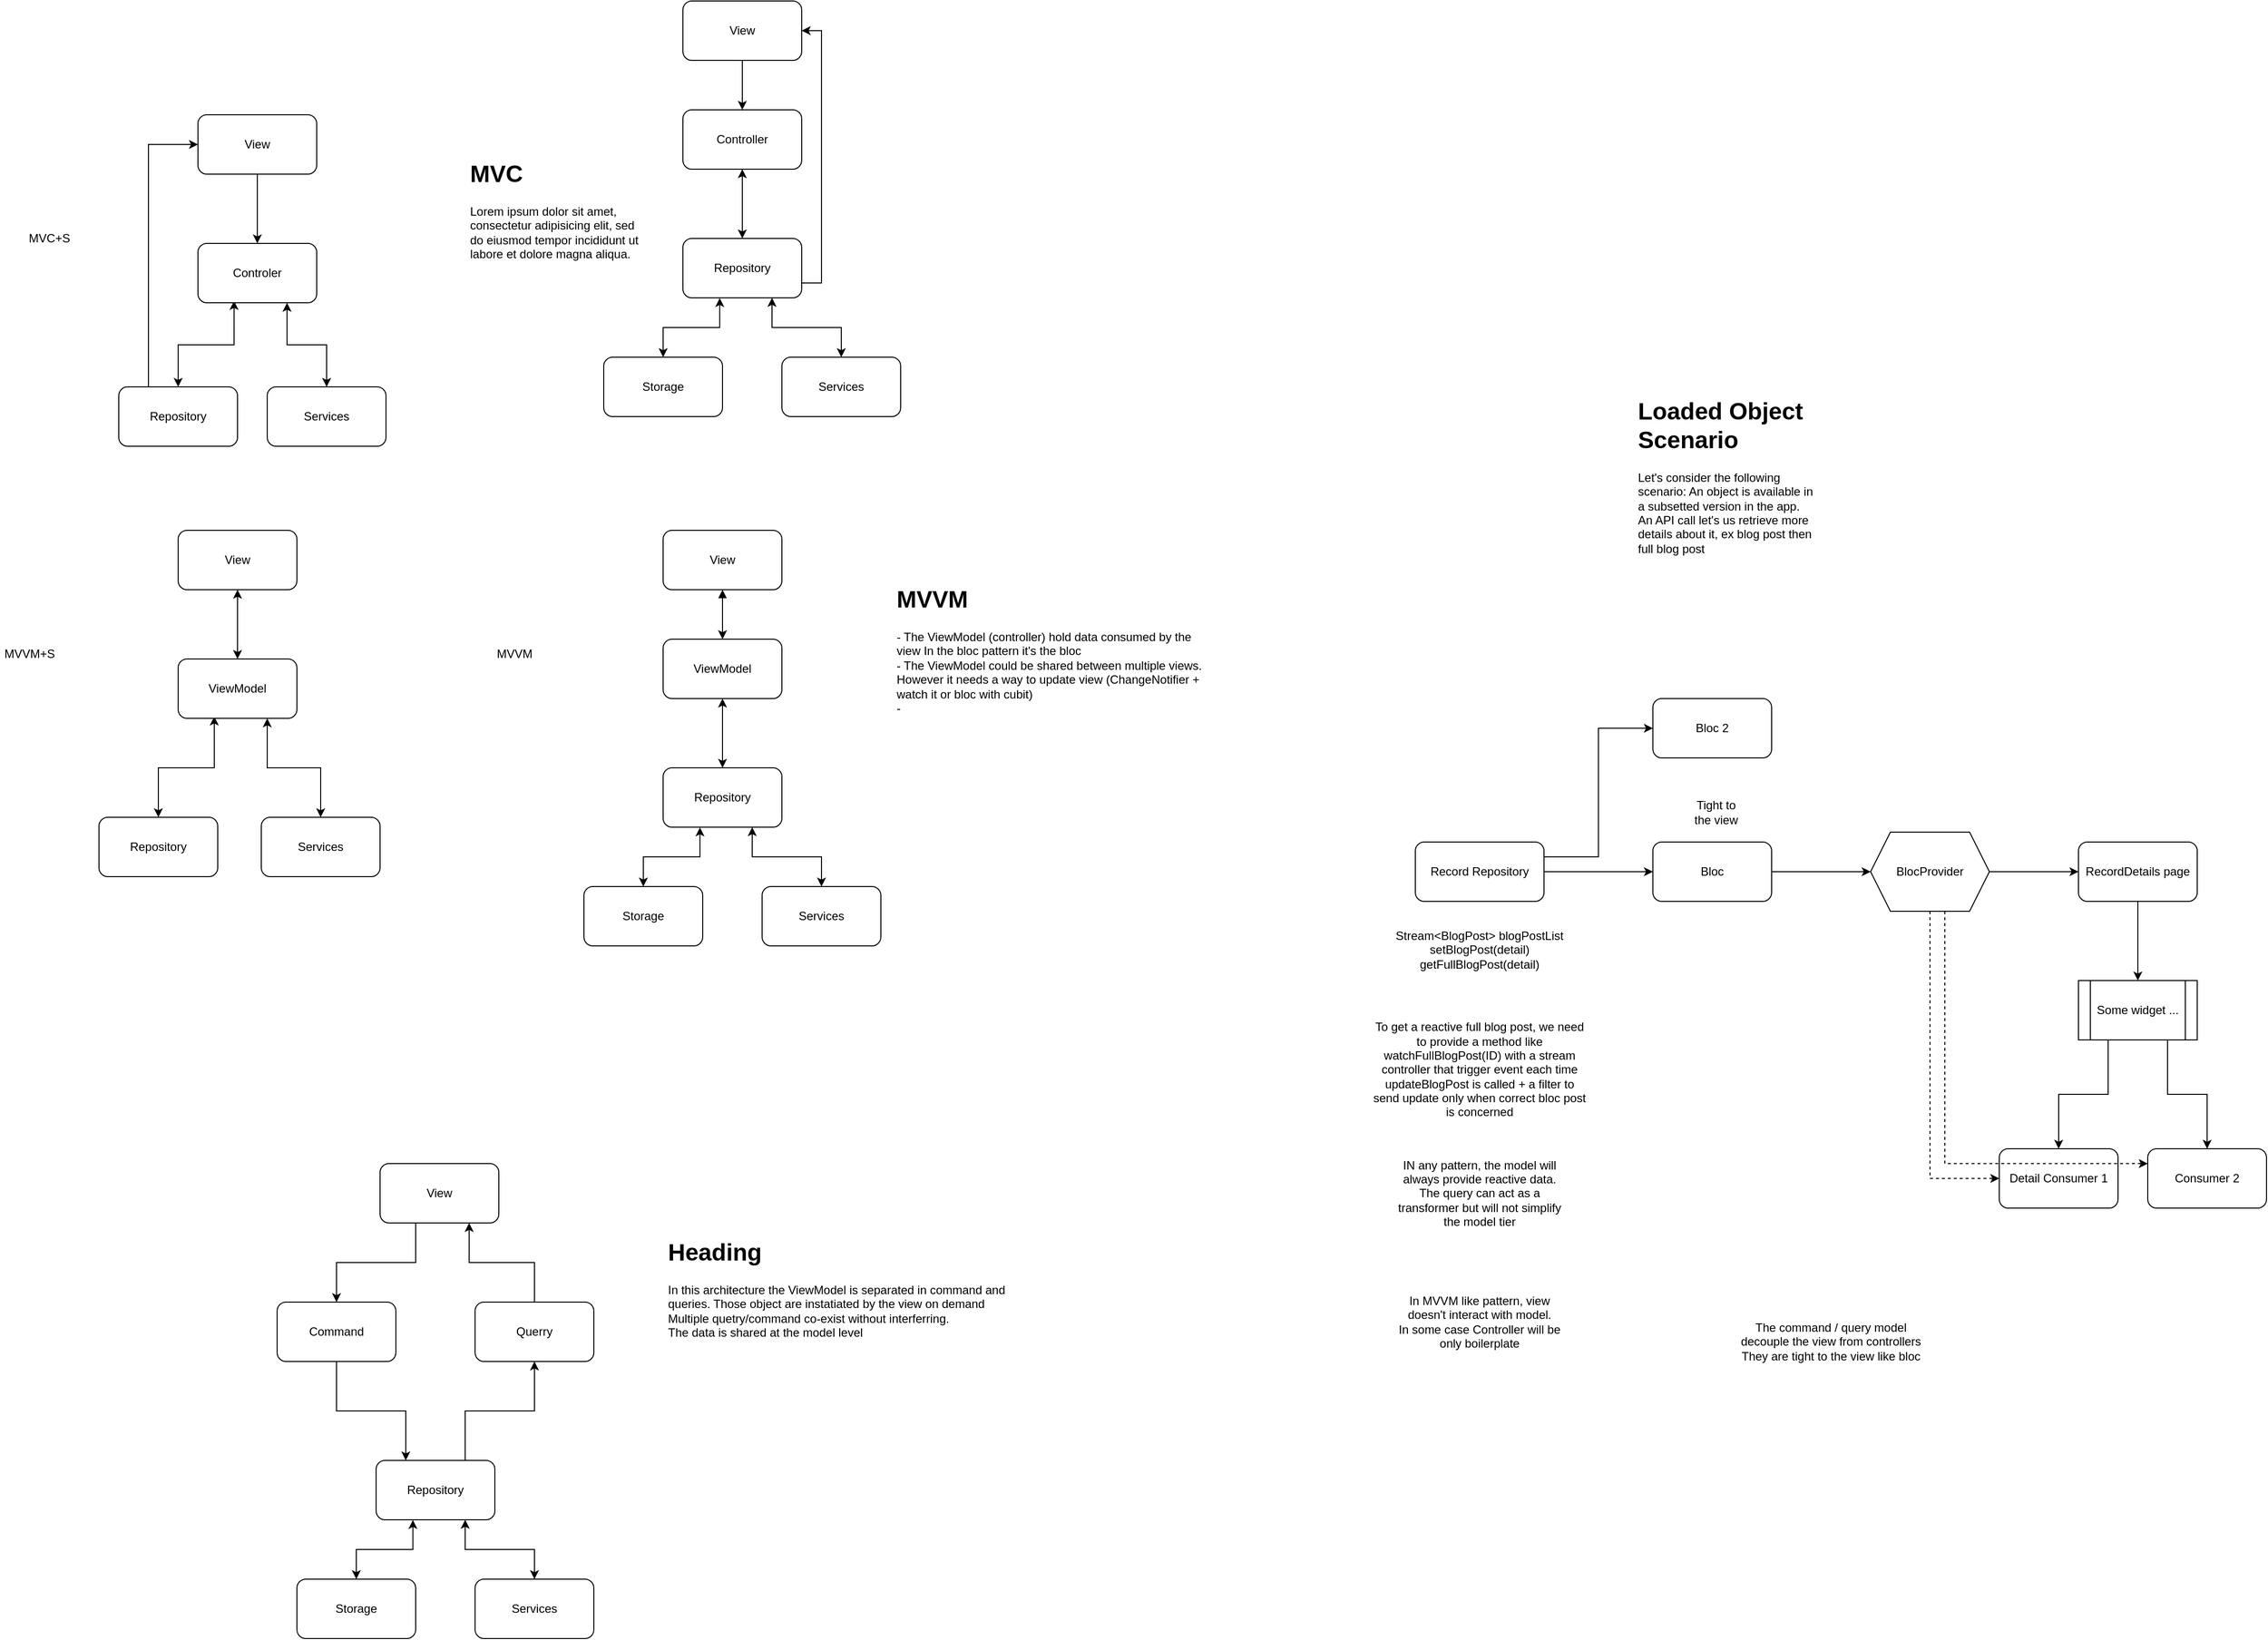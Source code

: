 <mxfile version="21.6.5" type="device">
  <diagram name="Page-1" id="PcYXPt7MTayXTYR5ND74">
    <mxGraphModel dx="1004" dy="765" grid="1" gridSize="10" guides="1" tooltips="1" connect="1" arrows="1" fold="1" page="1" pageScale="1" pageWidth="827" pageHeight="1169" math="0" shadow="0">
      <root>
        <mxCell id="0" />
        <mxCell id="1" parent="0" />
        <mxCell id="WaAChLCho1Wd7BCtM6X5-3" style="edgeStyle=orthogonalEdgeStyle;rounded=0;orthogonalLoop=1;jettySize=auto;html=1;" edge="1" parent="1" source="WaAChLCho1Wd7BCtM6X5-1" target="WaAChLCho1Wd7BCtM6X5-2">
          <mxGeometry relative="1" as="geometry" />
        </mxCell>
        <mxCell id="WaAChLCho1Wd7BCtM6X5-1" value="View" style="rounded=1;whiteSpace=wrap;html=1;" vertex="1" parent="1">
          <mxGeometry x="350" y="280" width="120" height="60" as="geometry" />
        </mxCell>
        <mxCell id="WaAChLCho1Wd7BCtM6X5-5" value="" style="edgeStyle=orthogonalEdgeStyle;rounded=0;orthogonalLoop=1;jettySize=auto;html=1;exitX=0.304;exitY=0.969;exitDx=0;exitDy=0;exitPerimeter=0;startArrow=classic;startFill=1;" edge="1" parent="1" source="WaAChLCho1Wd7BCtM6X5-2" target="WaAChLCho1Wd7BCtM6X5-4">
          <mxGeometry relative="1" as="geometry" />
        </mxCell>
        <mxCell id="WaAChLCho1Wd7BCtM6X5-9" style="edgeStyle=orthogonalEdgeStyle;rounded=0;orthogonalLoop=1;jettySize=auto;html=1;exitX=0.75;exitY=1;exitDx=0;exitDy=0;startArrow=classic;startFill=1;" edge="1" parent="1" source="WaAChLCho1Wd7BCtM6X5-2" target="WaAChLCho1Wd7BCtM6X5-8">
          <mxGeometry relative="1" as="geometry" />
        </mxCell>
        <mxCell id="WaAChLCho1Wd7BCtM6X5-2" value="Controler" style="rounded=1;whiteSpace=wrap;html=1;" vertex="1" parent="1">
          <mxGeometry x="350" y="410" width="120" height="60" as="geometry" />
        </mxCell>
        <mxCell id="WaAChLCho1Wd7BCtM6X5-11" style="edgeStyle=orthogonalEdgeStyle;rounded=0;orthogonalLoop=1;jettySize=auto;html=1;exitX=0.25;exitY=0;exitDx=0;exitDy=0;entryX=0;entryY=0.5;entryDx=0;entryDy=0;" edge="1" parent="1" source="WaAChLCho1Wd7BCtM6X5-4" target="WaAChLCho1Wd7BCtM6X5-1">
          <mxGeometry relative="1" as="geometry" />
        </mxCell>
        <mxCell id="WaAChLCho1Wd7BCtM6X5-4" value="Repository" style="whiteSpace=wrap;html=1;rounded=1;" vertex="1" parent="1">
          <mxGeometry x="270" y="555" width="120" height="60" as="geometry" />
        </mxCell>
        <mxCell id="WaAChLCho1Wd7BCtM6X5-8" value="Services" style="whiteSpace=wrap;html=1;rounded=1;" vertex="1" parent="1">
          <mxGeometry x="420" y="555" width="120" height="60" as="geometry" />
        </mxCell>
        <mxCell id="WaAChLCho1Wd7BCtM6X5-12" value="MVC+S" style="text;html=1;strokeColor=none;fillColor=none;align=center;verticalAlign=middle;whiteSpace=wrap;rounded=0;" vertex="1" parent="1">
          <mxGeometry x="170" y="390" width="60" height="30" as="geometry" />
        </mxCell>
        <mxCell id="WaAChLCho1Wd7BCtM6X5-13" style="edgeStyle=orthogonalEdgeStyle;rounded=0;orthogonalLoop=1;jettySize=auto;html=1;startArrow=classic;startFill=1;" edge="1" parent="1" source="WaAChLCho1Wd7BCtM6X5-14" target="WaAChLCho1Wd7BCtM6X5-17">
          <mxGeometry relative="1" as="geometry" />
        </mxCell>
        <mxCell id="WaAChLCho1Wd7BCtM6X5-14" value="View" style="rounded=1;whiteSpace=wrap;html=1;" vertex="1" parent="1">
          <mxGeometry x="330" y="700" width="120" height="60" as="geometry" />
        </mxCell>
        <mxCell id="WaAChLCho1Wd7BCtM6X5-15" value="" style="edgeStyle=orthogonalEdgeStyle;rounded=0;orthogonalLoop=1;jettySize=auto;html=1;exitX=0.304;exitY=0.969;exitDx=0;exitDy=0;exitPerimeter=0;startArrow=classic;startFill=1;" edge="1" parent="1" source="WaAChLCho1Wd7BCtM6X5-17" target="WaAChLCho1Wd7BCtM6X5-19">
          <mxGeometry relative="1" as="geometry" />
        </mxCell>
        <mxCell id="WaAChLCho1Wd7BCtM6X5-16" style="edgeStyle=orthogonalEdgeStyle;rounded=0;orthogonalLoop=1;jettySize=auto;html=1;exitX=0.75;exitY=1;exitDx=0;exitDy=0;startArrow=classic;startFill=1;" edge="1" parent="1" source="WaAChLCho1Wd7BCtM6X5-17" target="WaAChLCho1Wd7BCtM6X5-20">
          <mxGeometry relative="1" as="geometry" />
        </mxCell>
        <mxCell id="WaAChLCho1Wd7BCtM6X5-17" value="ViewModel" style="rounded=1;whiteSpace=wrap;html=1;" vertex="1" parent="1">
          <mxGeometry x="330" y="830" width="120" height="60" as="geometry" />
        </mxCell>
        <mxCell id="WaAChLCho1Wd7BCtM6X5-19" value="Repository" style="whiteSpace=wrap;html=1;rounded=1;" vertex="1" parent="1">
          <mxGeometry x="250" y="990" width="120" height="60" as="geometry" />
        </mxCell>
        <mxCell id="WaAChLCho1Wd7BCtM6X5-20" value="Services" style="whiteSpace=wrap;html=1;rounded=1;" vertex="1" parent="1">
          <mxGeometry x="414" y="990" width="120" height="60" as="geometry" />
        </mxCell>
        <mxCell id="WaAChLCho1Wd7BCtM6X5-21" value="MVVM+S" style="text;html=1;strokeColor=none;fillColor=none;align=center;verticalAlign=middle;whiteSpace=wrap;rounded=0;" vertex="1" parent="1">
          <mxGeometry x="150" y="810" width="60" height="30" as="geometry" />
        </mxCell>
        <mxCell id="WaAChLCho1Wd7BCtM6X5-22" style="edgeStyle=orthogonalEdgeStyle;rounded=0;orthogonalLoop=1;jettySize=auto;html=1;startArrow=block;startFill=1;" edge="1" source="WaAChLCho1Wd7BCtM6X5-23" target="WaAChLCho1Wd7BCtM6X5-26" parent="1">
          <mxGeometry relative="1" as="geometry" />
        </mxCell>
        <mxCell id="WaAChLCho1Wd7BCtM6X5-23" value="View" style="rounded=1;whiteSpace=wrap;html=1;" vertex="1" parent="1">
          <mxGeometry x="820" y="700" width="120" height="60" as="geometry" />
        </mxCell>
        <mxCell id="WaAChLCho1Wd7BCtM6X5-30" style="edgeStyle=orthogonalEdgeStyle;rounded=0;orthogonalLoop=1;jettySize=auto;html=1;exitX=0.5;exitY=1;exitDx=0;exitDy=0;entryX=0.5;entryY=0;entryDx=0;entryDy=0;startArrow=classic;startFill=1;" edge="1" parent="1" source="WaAChLCho1Wd7BCtM6X5-26" target="WaAChLCho1Wd7BCtM6X5-27">
          <mxGeometry relative="1" as="geometry">
            <mxPoint x="879.846" y="880" as="targetPoint" />
          </mxGeometry>
        </mxCell>
        <mxCell id="WaAChLCho1Wd7BCtM6X5-26" value="ViewModel" style="rounded=1;whiteSpace=wrap;html=1;" vertex="1" parent="1">
          <mxGeometry x="820" y="810" width="120" height="60" as="geometry" />
        </mxCell>
        <mxCell id="WaAChLCho1Wd7BCtM6X5-32" style="edgeStyle=orthogonalEdgeStyle;rounded=0;orthogonalLoop=1;jettySize=auto;html=1;exitX=0.31;exitY=1.004;exitDx=0;exitDy=0;exitPerimeter=0;startArrow=classic;startFill=1;" edge="1" parent="1" source="WaAChLCho1Wd7BCtM6X5-27" target="WaAChLCho1Wd7BCtM6X5-31">
          <mxGeometry relative="1" as="geometry" />
        </mxCell>
        <mxCell id="WaAChLCho1Wd7BCtM6X5-33" style="edgeStyle=orthogonalEdgeStyle;rounded=0;orthogonalLoop=1;jettySize=auto;html=1;exitX=0.75;exitY=1;exitDx=0;exitDy=0;startArrow=classic;startFill=1;" edge="1" parent="1" source="WaAChLCho1Wd7BCtM6X5-27" target="WaAChLCho1Wd7BCtM6X5-28">
          <mxGeometry relative="1" as="geometry" />
        </mxCell>
        <mxCell id="WaAChLCho1Wd7BCtM6X5-27" value="Repository" style="whiteSpace=wrap;html=1;rounded=1;" vertex="1" parent="1">
          <mxGeometry x="820" y="940" width="120" height="60" as="geometry" />
        </mxCell>
        <mxCell id="WaAChLCho1Wd7BCtM6X5-28" value="Services" style="whiteSpace=wrap;html=1;rounded=1;" vertex="1" parent="1">
          <mxGeometry x="920" y="1060" width="120" height="60" as="geometry" />
        </mxCell>
        <mxCell id="WaAChLCho1Wd7BCtM6X5-29" value="MVVM" style="text;html=1;strokeColor=none;fillColor=none;align=center;verticalAlign=middle;whiteSpace=wrap;rounded=0;" vertex="1" parent="1">
          <mxGeometry x="640" y="810" width="60" height="30" as="geometry" />
        </mxCell>
        <mxCell id="WaAChLCho1Wd7BCtM6X5-31" value="Storage" style="whiteSpace=wrap;html=1;rounded=1;" vertex="1" parent="1">
          <mxGeometry x="740" y="1060" width="120" height="60" as="geometry" />
        </mxCell>
        <mxCell id="WaAChLCho1Wd7BCtM6X5-34" style="edgeStyle=orthogonalEdgeStyle;rounded=0;orthogonalLoop=1;jettySize=auto;html=1;" edge="1" parent="1" source="WaAChLCho1Wd7BCtM6X5-35" target="WaAChLCho1Wd7BCtM6X5-37">
          <mxGeometry relative="1" as="geometry" />
        </mxCell>
        <mxCell id="WaAChLCho1Wd7BCtM6X5-35" value="View" style="rounded=1;whiteSpace=wrap;html=1;" vertex="1" parent="1">
          <mxGeometry x="840" y="165" width="120" height="60" as="geometry" />
        </mxCell>
        <mxCell id="WaAChLCho1Wd7BCtM6X5-36" style="edgeStyle=orthogonalEdgeStyle;rounded=0;orthogonalLoop=1;jettySize=auto;html=1;exitX=0.5;exitY=1;exitDx=0;exitDy=0;entryX=0.5;entryY=0;entryDx=0;entryDy=0;startArrow=classic;startFill=1;" edge="1" parent="1" source="WaAChLCho1Wd7BCtM6X5-37" target="WaAChLCho1Wd7BCtM6X5-40">
          <mxGeometry relative="1" as="geometry">
            <mxPoint x="899.846" y="345" as="targetPoint" />
          </mxGeometry>
        </mxCell>
        <mxCell id="WaAChLCho1Wd7BCtM6X5-37" value="Controller" style="rounded=1;whiteSpace=wrap;html=1;" vertex="1" parent="1">
          <mxGeometry x="840" y="275" width="120" height="60" as="geometry" />
        </mxCell>
        <mxCell id="WaAChLCho1Wd7BCtM6X5-38" style="edgeStyle=orthogonalEdgeStyle;rounded=0;orthogonalLoop=1;jettySize=auto;html=1;exitX=0.31;exitY=1.004;exitDx=0;exitDy=0;exitPerimeter=0;startArrow=classic;startFill=1;" edge="1" parent="1" source="WaAChLCho1Wd7BCtM6X5-40" target="WaAChLCho1Wd7BCtM6X5-43">
          <mxGeometry relative="1" as="geometry" />
        </mxCell>
        <mxCell id="WaAChLCho1Wd7BCtM6X5-39" style="edgeStyle=orthogonalEdgeStyle;rounded=0;orthogonalLoop=1;jettySize=auto;html=1;exitX=0.75;exitY=1;exitDx=0;exitDy=0;startArrow=classic;startFill=1;" edge="1" parent="1" source="WaAChLCho1Wd7BCtM6X5-40" target="WaAChLCho1Wd7BCtM6X5-41">
          <mxGeometry relative="1" as="geometry" />
        </mxCell>
        <mxCell id="WaAChLCho1Wd7BCtM6X5-44" style="edgeStyle=orthogonalEdgeStyle;rounded=0;orthogonalLoop=1;jettySize=auto;html=1;entryX=1;entryY=0.5;entryDx=0;entryDy=0;exitX=1;exitY=0.75;exitDx=0;exitDy=0;" edge="1" parent="1" source="WaAChLCho1Wd7BCtM6X5-40" target="WaAChLCho1Wd7BCtM6X5-35">
          <mxGeometry relative="1" as="geometry" />
        </mxCell>
        <mxCell id="WaAChLCho1Wd7BCtM6X5-40" value="Repository" style="whiteSpace=wrap;html=1;rounded=1;" vertex="1" parent="1">
          <mxGeometry x="840" y="405" width="120" height="60" as="geometry" />
        </mxCell>
        <mxCell id="WaAChLCho1Wd7BCtM6X5-41" value="Services" style="whiteSpace=wrap;html=1;rounded=1;" vertex="1" parent="1">
          <mxGeometry x="940" y="525" width="120" height="60" as="geometry" />
        </mxCell>
        <mxCell id="WaAChLCho1Wd7BCtM6X5-43" value="Storage" style="whiteSpace=wrap;html=1;rounded=1;" vertex="1" parent="1">
          <mxGeometry x="760" y="525" width="120" height="60" as="geometry" />
        </mxCell>
        <mxCell id="WaAChLCho1Wd7BCtM6X5-58" style="edgeStyle=orthogonalEdgeStyle;rounded=0;orthogonalLoop=1;jettySize=auto;html=1;" edge="1" parent="1" source="WaAChLCho1Wd7BCtM6X5-46" target="WaAChLCho1Wd7BCtM6X5-54">
          <mxGeometry relative="1" as="geometry">
            <Array as="points">
              <mxPoint x="570" y="1440" />
              <mxPoint x="490" y="1440" />
            </Array>
          </mxGeometry>
        </mxCell>
        <mxCell id="WaAChLCho1Wd7BCtM6X5-46" value="View" style="rounded=1;whiteSpace=wrap;html=1;" vertex="1" parent="1">
          <mxGeometry x="534" y="1340" width="120" height="60" as="geometry" />
        </mxCell>
        <mxCell id="WaAChLCho1Wd7BCtM6X5-49" style="edgeStyle=orthogonalEdgeStyle;rounded=0;orthogonalLoop=1;jettySize=auto;html=1;exitX=0.31;exitY=1.004;exitDx=0;exitDy=0;exitPerimeter=0;startArrow=classic;startFill=1;" edge="1" parent="1" source="WaAChLCho1Wd7BCtM6X5-51" target="WaAChLCho1Wd7BCtM6X5-53">
          <mxGeometry relative="1" as="geometry" />
        </mxCell>
        <mxCell id="WaAChLCho1Wd7BCtM6X5-50" style="edgeStyle=orthogonalEdgeStyle;rounded=0;orthogonalLoop=1;jettySize=auto;html=1;exitX=0.75;exitY=1;exitDx=0;exitDy=0;startArrow=classic;startFill=1;" edge="1" parent="1" source="WaAChLCho1Wd7BCtM6X5-51" target="WaAChLCho1Wd7BCtM6X5-52">
          <mxGeometry relative="1" as="geometry" />
        </mxCell>
        <mxCell id="WaAChLCho1Wd7BCtM6X5-57" style="edgeStyle=orthogonalEdgeStyle;rounded=0;orthogonalLoop=1;jettySize=auto;html=1;exitX=0.75;exitY=0;exitDx=0;exitDy=0;entryX=0.5;entryY=1;entryDx=0;entryDy=0;" edge="1" parent="1" source="WaAChLCho1Wd7BCtM6X5-51" target="WaAChLCho1Wd7BCtM6X5-55">
          <mxGeometry relative="1" as="geometry" />
        </mxCell>
        <mxCell id="WaAChLCho1Wd7BCtM6X5-51" value="Repository" style="whiteSpace=wrap;html=1;rounded=1;" vertex="1" parent="1">
          <mxGeometry x="530" y="1640" width="120" height="60" as="geometry" />
        </mxCell>
        <mxCell id="WaAChLCho1Wd7BCtM6X5-52" value="Services" style="whiteSpace=wrap;html=1;rounded=1;" vertex="1" parent="1">
          <mxGeometry x="630" y="1760" width="120" height="60" as="geometry" />
        </mxCell>
        <mxCell id="WaAChLCho1Wd7BCtM6X5-53" value="Storage" style="whiteSpace=wrap;html=1;rounded=1;" vertex="1" parent="1">
          <mxGeometry x="450" y="1760" width="120" height="60" as="geometry" />
        </mxCell>
        <mxCell id="WaAChLCho1Wd7BCtM6X5-56" style="edgeStyle=orthogonalEdgeStyle;rounded=0;orthogonalLoop=1;jettySize=auto;html=1;entryX=0.25;entryY=0;entryDx=0;entryDy=0;" edge="1" parent="1" source="WaAChLCho1Wd7BCtM6X5-54" target="WaAChLCho1Wd7BCtM6X5-51">
          <mxGeometry relative="1" as="geometry" />
        </mxCell>
        <mxCell id="WaAChLCho1Wd7BCtM6X5-54" value="Command" style="rounded=1;whiteSpace=wrap;html=1;" vertex="1" parent="1">
          <mxGeometry x="430" y="1480" width="120" height="60" as="geometry" />
        </mxCell>
        <mxCell id="WaAChLCho1Wd7BCtM6X5-59" style="edgeStyle=orthogonalEdgeStyle;rounded=0;orthogonalLoop=1;jettySize=auto;html=1;entryX=0.75;entryY=1;entryDx=0;entryDy=0;" edge="1" parent="1" source="WaAChLCho1Wd7BCtM6X5-55" target="WaAChLCho1Wd7BCtM6X5-46">
          <mxGeometry relative="1" as="geometry" />
        </mxCell>
        <mxCell id="WaAChLCho1Wd7BCtM6X5-55" value="Querry" style="rounded=1;whiteSpace=wrap;html=1;" vertex="1" parent="1">
          <mxGeometry x="630" y="1480" width="120" height="60" as="geometry" />
        </mxCell>
        <mxCell id="WaAChLCho1Wd7BCtM6X5-60" value="&lt;h1&gt;MVC&lt;/h1&gt;&lt;p&gt;Lorem ipsum dolor sit amet, consectetur adipisicing elit, sed do eiusmod tempor incididunt ut labore et dolore magna aliqua.&lt;/p&gt;" style="text;html=1;strokeColor=none;fillColor=none;spacing=5;spacingTop=-20;whiteSpace=wrap;overflow=hidden;rounded=0;" vertex="1" parent="1">
          <mxGeometry x="620" y="320" width="190" height="120" as="geometry" />
        </mxCell>
        <mxCell id="WaAChLCho1Wd7BCtM6X5-61" value="&lt;h1&gt;MVVM&lt;/h1&gt;&lt;p&gt;- The ViewModel (controller) hold data consumed by the view In the bloc pattern it&#39;s the bloc&lt;br&gt;- The ViewModel could be shared between multiple views. However it needs a way to update view (ChangeNotifier + watch it or bloc with cubit)&lt;br&gt;-&amp;nbsp;&lt;br&gt;&lt;br&gt;&lt;/p&gt;" style="text;html=1;strokeColor=none;fillColor=none;spacing=5;spacingTop=-20;whiteSpace=wrap;overflow=hidden;rounded=0;" vertex="1" parent="1">
          <mxGeometry x="1051" y="750" width="319" height="240" as="geometry" />
        </mxCell>
        <mxCell id="WaAChLCho1Wd7BCtM6X5-62" value="&lt;h1&gt;Heading&lt;/h1&gt;&lt;p&gt;In this architecture the ViewModel is separated in command and queries. Those object are instatiated by the view on demand&lt;br&gt;Multiple quetry/command co-exist without interferring.&lt;br&gt;The data is shared at the model level&lt;/p&gt;" style="text;html=1;strokeColor=none;fillColor=none;spacing=5;spacingTop=-20;whiteSpace=wrap;overflow=hidden;rounded=0;" vertex="1" parent="1">
          <mxGeometry x="820" y="1410" width="350" height="120" as="geometry" />
        </mxCell>
        <mxCell id="WaAChLCho1Wd7BCtM6X5-65" style="edgeStyle=orthogonalEdgeStyle;rounded=0;orthogonalLoop=1;jettySize=auto;html=1;" edge="1" parent="1" source="WaAChLCho1Wd7BCtM6X5-63" target="WaAChLCho1Wd7BCtM6X5-64">
          <mxGeometry relative="1" as="geometry" />
        </mxCell>
        <mxCell id="WaAChLCho1Wd7BCtM6X5-63" value="RecordDetails page" style="rounded=1;whiteSpace=wrap;html=1;" vertex="1" parent="1">
          <mxGeometry x="2250" y="1015" width="120" height="60" as="geometry" />
        </mxCell>
        <mxCell id="WaAChLCho1Wd7BCtM6X5-67" style="edgeStyle=orthogonalEdgeStyle;rounded=0;orthogonalLoop=1;jettySize=auto;html=1;exitX=0.25;exitY=1;exitDx=0;exitDy=0;" edge="1" parent="1" source="WaAChLCho1Wd7BCtM6X5-64" target="WaAChLCho1Wd7BCtM6X5-66">
          <mxGeometry relative="1" as="geometry" />
        </mxCell>
        <mxCell id="WaAChLCho1Wd7BCtM6X5-70" style="edgeStyle=orthogonalEdgeStyle;rounded=0;orthogonalLoop=1;jettySize=auto;html=1;exitX=0.75;exitY=1;exitDx=0;exitDy=0;entryX=0.5;entryY=0;entryDx=0;entryDy=0;" edge="1" parent="1" source="WaAChLCho1Wd7BCtM6X5-64" target="WaAChLCho1Wd7BCtM6X5-69">
          <mxGeometry relative="1" as="geometry" />
        </mxCell>
        <mxCell id="WaAChLCho1Wd7BCtM6X5-64" value="Some widget ..." style="shape=process;whiteSpace=wrap;html=1;backgroundOutline=1;" vertex="1" parent="1">
          <mxGeometry x="2250" y="1155" width="120" height="60" as="geometry" />
        </mxCell>
        <mxCell id="WaAChLCho1Wd7BCtM6X5-66" value="Detail Consumer 1" style="rounded=1;whiteSpace=wrap;html=1;" vertex="1" parent="1">
          <mxGeometry x="2170" y="1325" width="120" height="60" as="geometry" />
        </mxCell>
        <mxCell id="WaAChLCho1Wd7BCtM6X5-69" value="Consumer 2" style="rounded=1;whiteSpace=wrap;html=1;" vertex="1" parent="1">
          <mxGeometry x="2320" y="1325" width="120" height="60" as="geometry" />
        </mxCell>
        <mxCell id="WaAChLCho1Wd7BCtM6X5-72" style="edgeStyle=orthogonalEdgeStyle;rounded=0;orthogonalLoop=1;jettySize=auto;html=1;" edge="1" parent="1" source="WaAChLCho1Wd7BCtM6X5-71" target="WaAChLCho1Wd7BCtM6X5-63">
          <mxGeometry relative="1" as="geometry" />
        </mxCell>
        <mxCell id="WaAChLCho1Wd7BCtM6X5-73" style="edgeStyle=orthogonalEdgeStyle;rounded=0;orthogonalLoop=1;jettySize=auto;html=1;entryX=0;entryY=0.5;entryDx=0;entryDy=0;exitX=0.5;exitY=1;exitDx=0;exitDy=0;dashed=1;" edge="1" parent="1" source="WaAChLCho1Wd7BCtM6X5-71" target="WaAChLCho1Wd7BCtM6X5-66">
          <mxGeometry relative="1" as="geometry" />
        </mxCell>
        <mxCell id="WaAChLCho1Wd7BCtM6X5-74" style="edgeStyle=orthogonalEdgeStyle;rounded=0;orthogonalLoop=1;jettySize=auto;html=1;exitX=0.625;exitY=1;exitDx=0;exitDy=0;entryX=0;entryY=0.25;entryDx=0;entryDy=0;dashed=1;" edge="1" parent="1" source="WaAChLCho1Wd7BCtM6X5-71" target="WaAChLCho1Wd7BCtM6X5-69">
          <mxGeometry relative="1" as="geometry" />
        </mxCell>
        <mxCell id="WaAChLCho1Wd7BCtM6X5-71" value="BlocProvider" style="shape=hexagon;perimeter=hexagonPerimeter2;whiteSpace=wrap;html=1;fixedSize=1;" vertex="1" parent="1">
          <mxGeometry x="2040" y="1005" width="120" height="80" as="geometry" />
        </mxCell>
        <mxCell id="WaAChLCho1Wd7BCtM6X5-76" style="edgeStyle=orthogonalEdgeStyle;rounded=0;orthogonalLoop=1;jettySize=auto;html=1;exitX=1;exitY=0.5;exitDx=0;exitDy=0;" edge="1" parent="1" source="WaAChLCho1Wd7BCtM6X5-75" target="WaAChLCho1Wd7BCtM6X5-71">
          <mxGeometry relative="1" as="geometry" />
        </mxCell>
        <mxCell id="WaAChLCho1Wd7BCtM6X5-75" value="Bloc" style="rounded=1;whiteSpace=wrap;html=1;" vertex="1" parent="1">
          <mxGeometry x="1820" y="1015" width="120" height="60" as="geometry" />
        </mxCell>
        <mxCell id="WaAChLCho1Wd7BCtM6X5-77" value="Tight to the view" style="text;html=1;strokeColor=none;fillColor=none;align=center;verticalAlign=middle;whiteSpace=wrap;rounded=0;" vertex="1" parent="1">
          <mxGeometry x="1854" y="970" width="60" height="30" as="geometry" />
        </mxCell>
        <mxCell id="WaAChLCho1Wd7BCtM6X5-79" style="edgeStyle=orthogonalEdgeStyle;rounded=0;orthogonalLoop=1;jettySize=auto;html=1;exitX=1;exitY=0.5;exitDx=0;exitDy=0;entryX=0;entryY=0.5;entryDx=0;entryDy=0;" edge="1" parent="1" source="WaAChLCho1Wd7BCtM6X5-78" target="WaAChLCho1Wd7BCtM6X5-75">
          <mxGeometry relative="1" as="geometry" />
        </mxCell>
        <mxCell id="WaAChLCho1Wd7BCtM6X5-82" style="edgeStyle=orthogonalEdgeStyle;rounded=0;orthogonalLoop=1;jettySize=auto;html=1;exitX=1;exitY=0.25;exitDx=0;exitDy=0;entryX=0;entryY=0.5;entryDx=0;entryDy=0;" edge="1" parent="1" source="WaAChLCho1Wd7BCtM6X5-78" target="WaAChLCho1Wd7BCtM6X5-80">
          <mxGeometry relative="1" as="geometry" />
        </mxCell>
        <mxCell id="WaAChLCho1Wd7BCtM6X5-78" value="Record Repository" style="rounded=1;whiteSpace=wrap;html=1;" vertex="1" parent="1">
          <mxGeometry x="1580" y="1015" width="130" height="60" as="geometry" />
        </mxCell>
        <mxCell id="WaAChLCho1Wd7BCtM6X5-80" value="Bloc 2" style="rounded=1;whiteSpace=wrap;html=1;" vertex="1" parent="1">
          <mxGeometry x="1820" y="870" width="120" height="60" as="geometry" />
        </mxCell>
        <mxCell id="WaAChLCho1Wd7BCtM6X5-83" value="&lt;h1&gt;Loaded Object Scenario&lt;/h1&gt;&lt;p&gt;Let&#39;s consider the following scenario: An object is available in a subsetted version in the app.&lt;br&gt;An API call let&#39;s us retrieve more details about it, ex blog post then full blog post&lt;/p&gt;" style="text;html=1;strokeColor=none;fillColor=none;spacing=5;spacingTop=-20;whiteSpace=wrap;overflow=hidden;rounded=0;" vertex="1" parent="1">
          <mxGeometry x="1800" y="560" width="190" height="200" as="geometry" />
        </mxCell>
        <mxCell id="WaAChLCho1Wd7BCtM6X5-84" value="Stream&amp;lt;BlogPost&amp;gt; blogPostList&lt;br&gt;setBlogPost(detail)&lt;br&gt;getFullBlogPost(detail)" style="text;html=1;strokeColor=none;fillColor=none;align=center;verticalAlign=middle;whiteSpace=wrap;rounded=0;" vertex="1" parent="1">
          <mxGeometry x="1535" y="1079" width="220" height="90" as="geometry" />
        </mxCell>
        <mxCell id="WaAChLCho1Wd7BCtM6X5-85" value="To get a reactive full blog post, we need to provide a method like watchFullBlogPost(ID) with a stream controller that trigger event each time updateBlogPost is called + a filter to send update only when correct bloc post is concerned" style="text;html=1;strokeColor=none;fillColor=none;align=center;verticalAlign=middle;whiteSpace=wrap;rounded=0;" vertex="1" parent="1">
          <mxGeometry x="1535" y="1150" width="220" height="190" as="geometry" />
        </mxCell>
        <mxCell id="WaAChLCho1Wd7BCtM6X5-86" value="IN any pattern, the model will always provide reactive data. The query can act as a transformer but will not simplify the model tier" style="text;html=1;strokeColor=none;fillColor=none;align=center;verticalAlign=middle;whiteSpace=wrap;rounded=0;" vertex="1" parent="1">
          <mxGeometry x="1560" y="1320" width="170" height="100" as="geometry" />
        </mxCell>
        <mxCell id="WaAChLCho1Wd7BCtM6X5-87" value="In MVVM like pattern, view doesn&#39;t interact with model.&lt;br&gt;In some case Controller will be only boilerplate" style="text;html=1;strokeColor=none;fillColor=none;align=center;verticalAlign=middle;whiteSpace=wrap;rounded=0;" vertex="1" parent="1">
          <mxGeometry x="1560" y="1450" width="170" height="100" as="geometry" />
        </mxCell>
        <mxCell id="WaAChLCho1Wd7BCtM6X5-94" value="The command / query model decouple the view from controllers&lt;br&gt;They are tight to the view like bloc&lt;br&gt;" style="text;html=1;strokeColor=none;fillColor=none;align=center;verticalAlign=middle;whiteSpace=wrap;rounded=0;" vertex="1" parent="1">
          <mxGeometry x="1900" y="1470" width="200" height="100" as="geometry" />
        </mxCell>
      </root>
    </mxGraphModel>
  </diagram>
</mxfile>
